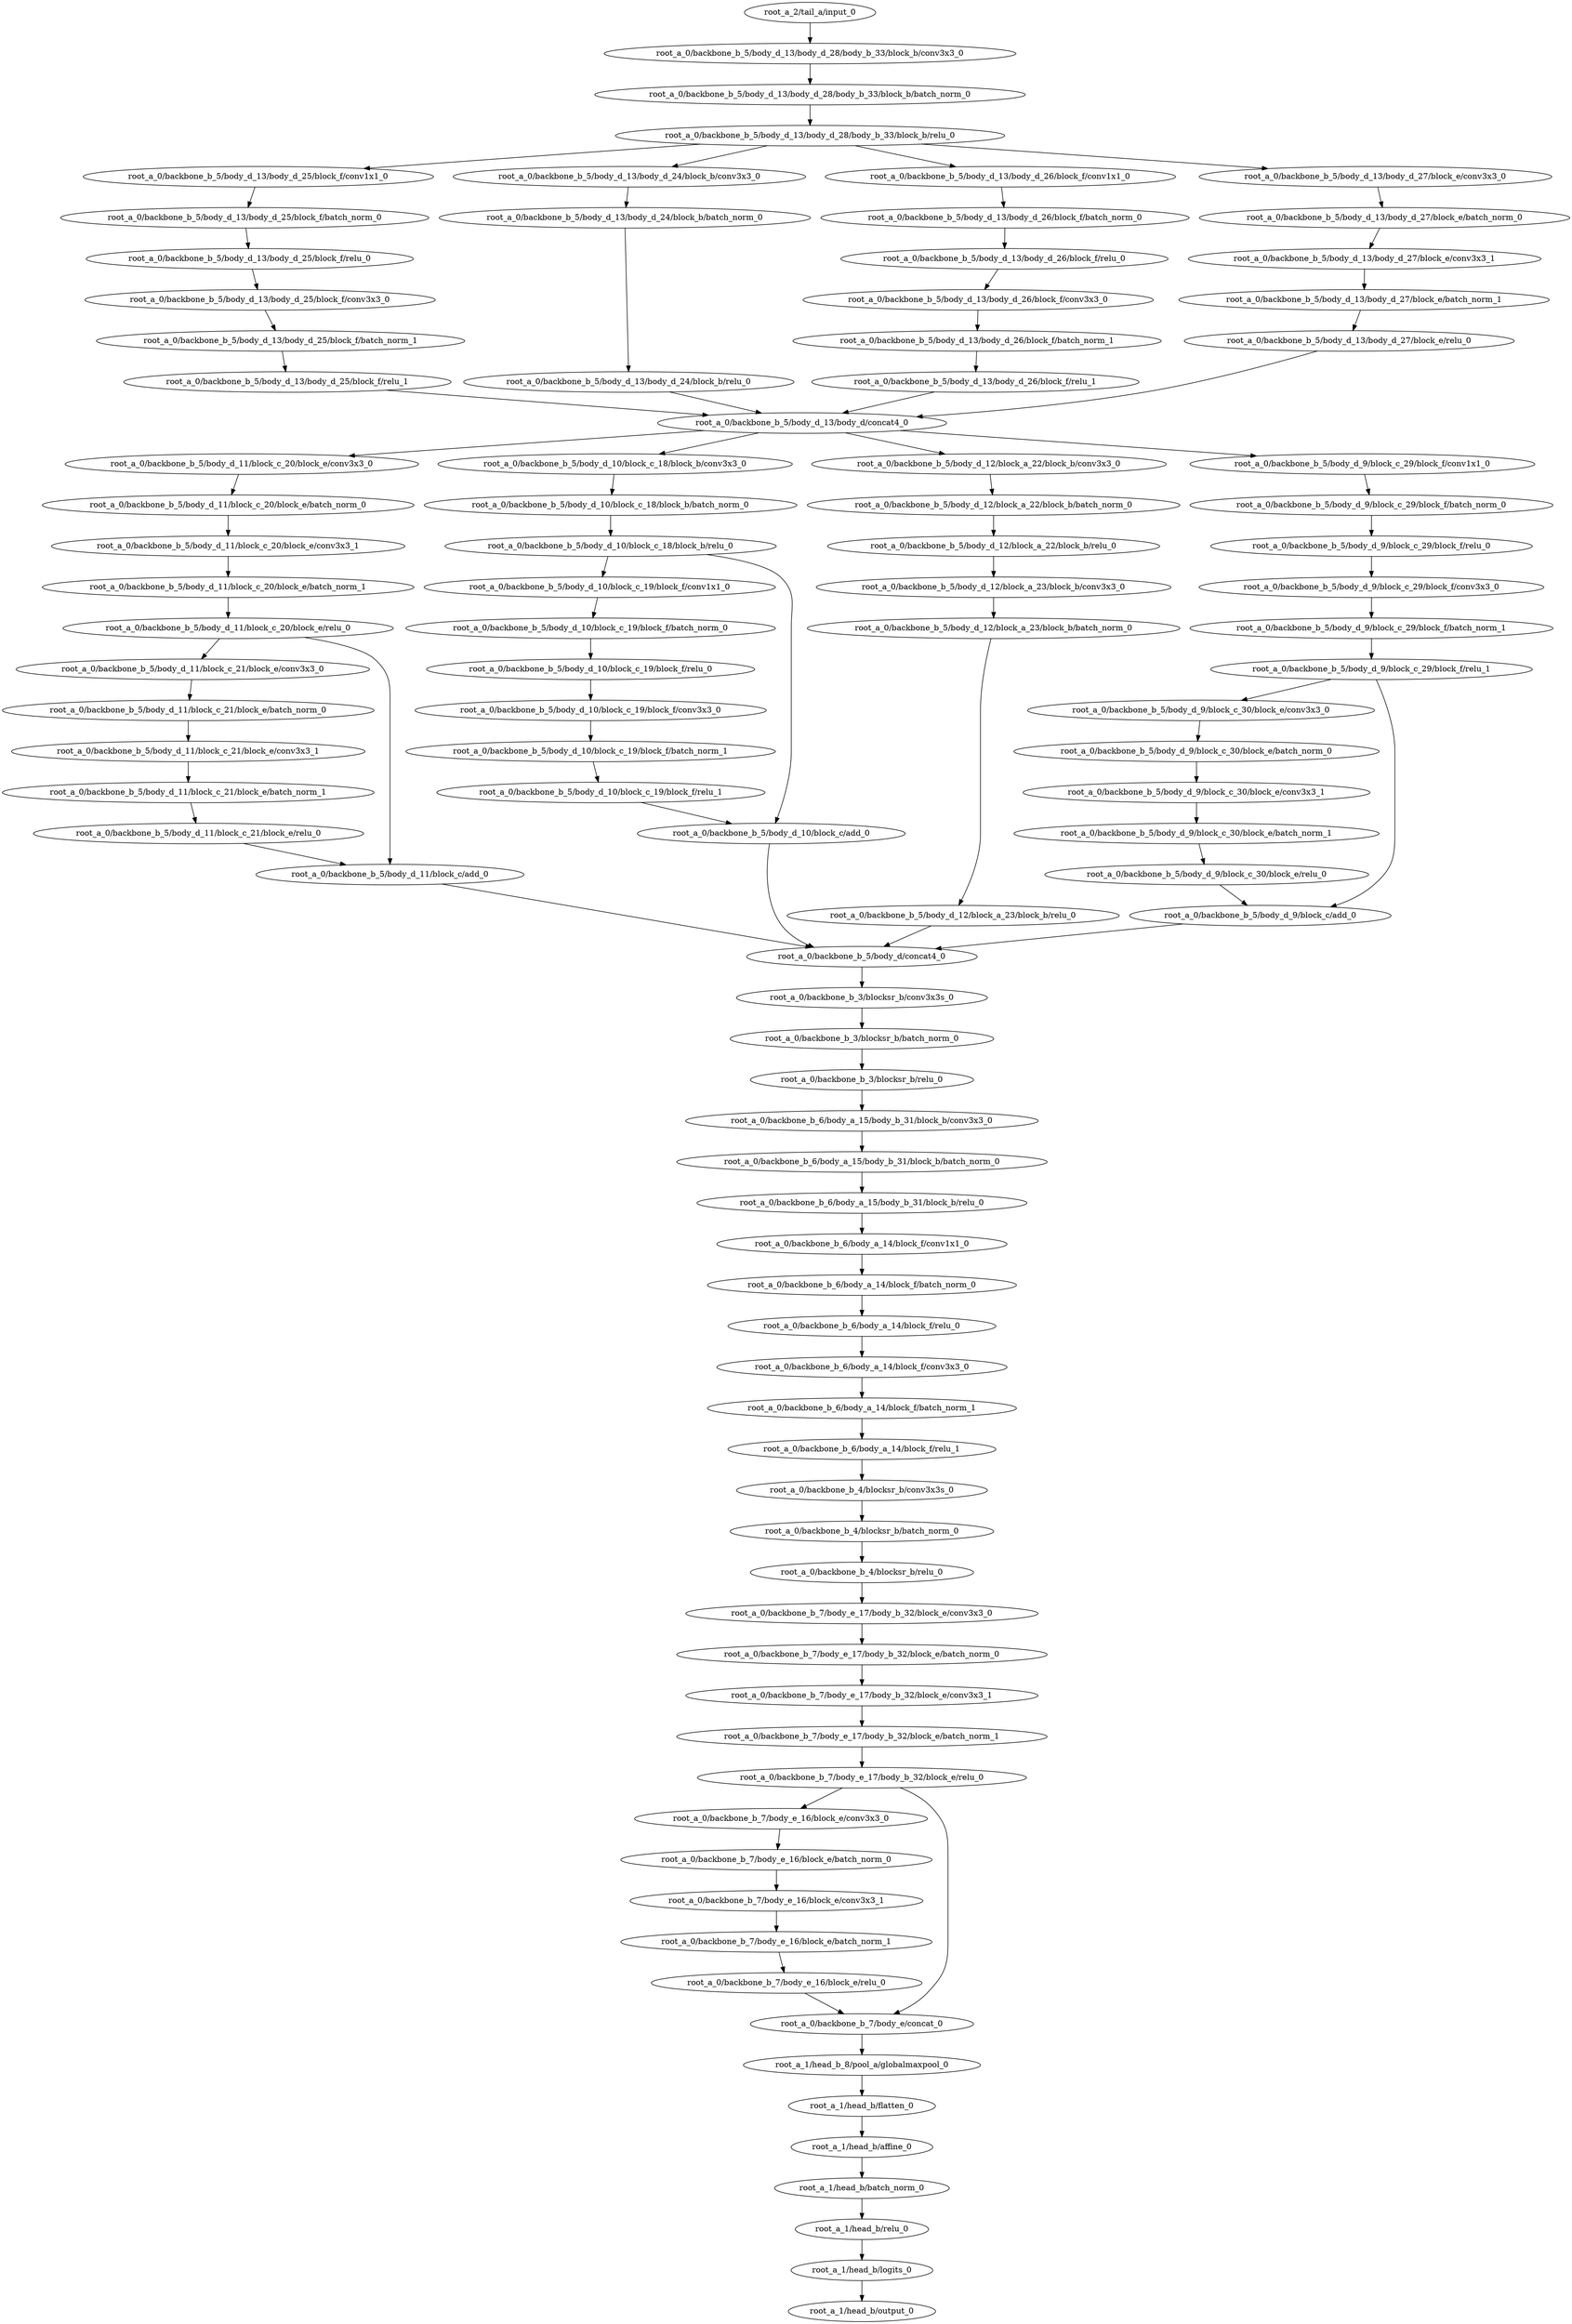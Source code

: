 digraph root_a {
	"root_a_2/tail_a/input_0"
	"root_a_0/backbone_b_5/body_d_13/body_d_28/body_b_33/block_b/conv3x3_0"
	"root_a_0/backbone_b_5/body_d_13/body_d_28/body_b_33/block_b/batch_norm_0"
	"root_a_0/backbone_b_5/body_d_13/body_d_28/body_b_33/block_b/relu_0"
	"root_a_0/backbone_b_5/body_d_13/body_d_25/block_f/conv1x1_0"
	"root_a_0/backbone_b_5/body_d_13/body_d_25/block_f/batch_norm_0"
	"root_a_0/backbone_b_5/body_d_13/body_d_25/block_f/relu_0"
	"root_a_0/backbone_b_5/body_d_13/body_d_25/block_f/conv3x3_0"
	"root_a_0/backbone_b_5/body_d_13/body_d_25/block_f/batch_norm_1"
	"root_a_0/backbone_b_5/body_d_13/body_d_25/block_f/relu_1"
	"root_a_0/backbone_b_5/body_d_13/body_d_24/block_b/conv3x3_0"
	"root_a_0/backbone_b_5/body_d_13/body_d_24/block_b/batch_norm_0"
	"root_a_0/backbone_b_5/body_d_13/body_d_24/block_b/relu_0"
	"root_a_0/backbone_b_5/body_d_13/body_d_26/block_f/conv1x1_0"
	"root_a_0/backbone_b_5/body_d_13/body_d_26/block_f/batch_norm_0"
	"root_a_0/backbone_b_5/body_d_13/body_d_26/block_f/relu_0"
	"root_a_0/backbone_b_5/body_d_13/body_d_26/block_f/conv3x3_0"
	"root_a_0/backbone_b_5/body_d_13/body_d_26/block_f/batch_norm_1"
	"root_a_0/backbone_b_5/body_d_13/body_d_26/block_f/relu_1"
	"root_a_0/backbone_b_5/body_d_13/body_d_27/block_e/conv3x3_0"
	"root_a_0/backbone_b_5/body_d_13/body_d_27/block_e/batch_norm_0"
	"root_a_0/backbone_b_5/body_d_13/body_d_27/block_e/conv3x3_1"
	"root_a_0/backbone_b_5/body_d_13/body_d_27/block_e/batch_norm_1"
	"root_a_0/backbone_b_5/body_d_13/body_d_27/block_e/relu_0"
	"root_a_0/backbone_b_5/body_d_13/body_d/concat4_0"
	"root_a_0/backbone_b_5/body_d_11/block_c_20/block_e/conv3x3_0"
	"root_a_0/backbone_b_5/body_d_11/block_c_20/block_e/batch_norm_0"
	"root_a_0/backbone_b_5/body_d_11/block_c_20/block_e/conv3x3_1"
	"root_a_0/backbone_b_5/body_d_11/block_c_20/block_e/batch_norm_1"
	"root_a_0/backbone_b_5/body_d_11/block_c_20/block_e/relu_0"
	"root_a_0/backbone_b_5/body_d_11/block_c_21/block_e/conv3x3_0"
	"root_a_0/backbone_b_5/body_d_11/block_c_21/block_e/batch_norm_0"
	"root_a_0/backbone_b_5/body_d_11/block_c_21/block_e/conv3x3_1"
	"root_a_0/backbone_b_5/body_d_11/block_c_21/block_e/batch_norm_1"
	"root_a_0/backbone_b_5/body_d_11/block_c_21/block_e/relu_0"
	"root_a_0/backbone_b_5/body_d_11/block_c/add_0"
	"root_a_0/backbone_b_5/body_d_10/block_c_18/block_b/conv3x3_0"
	"root_a_0/backbone_b_5/body_d_10/block_c_18/block_b/batch_norm_0"
	"root_a_0/backbone_b_5/body_d_10/block_c_18/block_b/relu_0"
	"root_a_0/backbone_b_5/body_d_10/block_c_19/block_f/conv1x1_0"
	"root_a_0/backbone_b_5/body_d_10/block_c_19/block_f/batch_norm_0"
	"root_a_0/backbone_b_5/body_d_10/block_c_19/block_f/relu_0"
	"root_a_0/backbone_b_5/body_d_10/block_c_19/block_f/conv3x3_0"
	"root_a_0/backbone_b_5/body_d_10/block_c_19/block_f/batch_norm_1"
	"root_a_0/backbone_b_5/body_d_10/block_c_19/block_f/relu_1"
	"root_a_0/backbone_b_5/body_d_10/block_c/add_0"
	"root_a_0/backbone_b_5/body_d_12/block_a_22/block_b/conv3x3_0"
	"root_a_0/backbone_b_5/body_d_12/block_a_22/block_b/batch_norm_0"
	"root_a_0/backbone_b_5/body_d_12/block_a_22/block_b/relu_0"
	"root_a_0/backbone_b_5/body_d_12/block_a_23/block_b/conv3x3_0"
	"root_a_0/backbone_b_5/body_d_12/block_a_23/block_b/batch_norm_0"
	"root_a_0/backbone_b_5/body_d_12/block_a_23/block_b/relu_0"
	"root_a_0/backbone_b_5/body_d_9/block_c_29/block_f/conv1x1_0"
	"root_a_0/backbone_b_5/body_d_9/block_c_29/block_f/batch_norm_0"
	"root_a_0/backbone_b_5/body_d_9/block_c_29/block_f/relu_0"
	"root_a_0/backbone_b_5/body_d_9/block_c_29/block_f/conv3x3_0"
	"root_a_0/backbone_b_5/body_d_9/block_c_29/block_f/batch_norm_1"
	"root_a_0/backbone_b_5/body_d_9/block_c_29/block_f/relu_1"
	"root_a_0/backbone_b_5/body_d_9/block_c_30/block_e/conv3x3_0"
	"root_a_0/backbone_b_5/body_d_9/block_c_30/block_e/batch_norm_0"
	"root_a_0/backbone_b_5/body_d_9/block_c_30/block_e/conv3x3_1"
	"root_a_0/backbone_b_5/body_d_9/block_c_30/block_e/batch_norm_1"
	"root_a_0/backbone_b_5/body_d_9/block_c_30/block_e/relu_0"
	"root_a_0/backbone_b_5/body_d_9/block_c/add_0"
	"root_a_0/backbone_b_5/body_d/concat4_0"
	"root_a_0/backbone_b_3/blocksr_b/conv3x3s_0"
	"root_a_0/backbone_b_3/blocksr_b/batch_norm_0"
	"root_a_0/backbone_b_3/blocksr_b/relu_0"
	"root_a_0/backbone_b_6/body_a_15/body_b_31/block_b/conv3x3_0"
	"root_a_0/backbone_b_6/body_a_15/body_b_31/block_b/batch_norm_0"
	"root_a_0/backbone_b_6/body_a_15/body_b_31/block_b/relu_0"
	"root_a_0/backbone_b_6/body_a_14/block_f/conv1x1_0"
	"root_a_0/backbone_b_6/body_a_14/block_f/batch_norm_0"
	"root_a_0/backbone_b_6/body_a_14/block_f/relu_0"
	"root_a_0/backbone_b_6/body_a_14/block_f/conv3x3_0"
	"root_a_0/backbone_b_6/body_a_14/block_f/batch_norm_1"
	"root_a_0/backbone_b_6/body_a_14/block_f/relu_1"
	"root_a_0/backbone_b_4/blocksr_b/conv3x3s_0"
	"root_a_0/backbone_b_4/blocksr_b/batch_norm_0"
	"root_a_0/backbone_b_4/blocksr_b/relu_0"
	"root_a_0/backbone_b_7/body_e_17/body_b_32/block_e/conv3x3_0"
	"root_a_0/backbone_b_7/body_e_17/body_b_32/block_e/batch_norm_0"
	"root_a_0/backbone_b_7/body_e_17/body_b_32/block_e/conv3x3_1"
	"root_a_0/backbone_b_7/body_e_17/body_b_32/block_e/batch_norm_1"
	"root_a_0/backbone_b_7/body_e_17/body_b_32/block_e/relu_0"
	"root_a_0/backbone_b_7/body_e_16/block_e/conv3x3_0"
	"root_a_0/backbone_b_7/body_e_16/block_e/batch_norm_0"
	"root_a_0/backbone_b_7/body_e_16/block_e/conv3x3_1"
	"root_a_0/backbone_b_7/body_e_16/block_e/batch_norm_1"
	"root_a_0/backbone_b_7/body_e_16/block_e/relu_0"
	"root_a_0/backbone_b_7/body_e/concat_0"
	"root_a_1/head_b_8/pool_a/globalmaxpool_0"
	"root_a_1/head_b/flatten_0"
	"root_a_1/head_b/affine_0"
	"root_a_1/head_b/batch_norm_0"
	"root_a_1/head_b/relu_0"
	"root_a_1/head_b/logits_0"
	"root_a_1/head_b/output_0"

	"root_a_2/tail_a/input_0" -> "root_a_0/backbone_b_5/body_d_13/body_d_28/body_b_33/block_b/conv3x3_0"
	"root_a_0/backbone_b_5/body_d_13/body_d_28/body_b_33/block_b/conv3x3_0" -> "root_a_0/backbone_b_5/body_d_13/body_d_28/body_b_33/block_b/batch_norm_0"
	"root_a_0/backbone_b_5/body_d_13/body_d_28/body_b_33/block_b/batch_norm_0" -> "root_a_0/backbone_b_5/body_d_13/body_d_28/body_b_33/block_b/relu_0"
	"root_a_0/backbone_b_5/body_d_13/body_d_28/body_b_33/block_b/relu_0" -> "root_a_0/backbone_b_5/body_d_13/body_d_25/block_f/conv1x1_0"
	"root_a_0/backbone_b_5/body_d_13/body_d_25/block_f/conv1x1_0" -> "root_a_0/backbone_b_5/body_d_13/body_d_25/block_f/batch_norm_0"
	"root_a_0/backbone_b_5/body_d_13/body_d_25/block_f/batch_norm_0" -> "root_a_0/backbone_b_5/body_d_13/body_d_25/block_f/relu_0"
	"root_a_0/backbone_b_5/body_d_13/body_d_25/block_f/relu_0" -> "root_a_0/backbone_b_5/body_d_13/body_d_25/block_f/conv3x3_0"
	"root_a_0/backbone_b_5/body_d_13/body_d_25/block_f/conv3x3_0" -> "root_a_0/backbone_b_5/body_d_13/body_d_25/block_f/batch_norm_1"
	"root_a_0/backbone_b_5/body_d_13/body_d_25/block_f/batch_norm_1" -> "root_a_0/backbone_b_5/body_d_13/body_d_25/block_f/relu_1"
	"root_a_0/backbone_b_5/body_d_13/body_d_28/body_b_33/block_b/relu_0" -> "root_a_0/backbone_b_5/body_d_13/body_d_24/block_b/conv3x3_0"
	"root_a_0/backbone_b_5/body_d_13/body_d_24/block_b/conv3x3_0" -> "root_a_0/backbone_b_5/body_d_13/body_d_24/block_b/batch_norm_0"
	"root_a_0/backbone_b_5/body_d_13/body_d_24/block_b/batch_norm_0" -> "root_a_0/backbone_b_5/body_d_13/body_d_24/block_b/relu_0"
	"root_a_0/backbone_b_5/body_d_13/body_d_28/body_b_33/block_b/relu_0" -> "root_a_0/backbone_b_5/body_d_13/body_d_26/block_f/conv1x1_0"
	"root_a_0/backbone_b_5/body_d_13/body_d_26/block_f/conv1x1_0" -> "root_a_0/backbone_b_5/body_d_13/body_d_26/block_f/batch_norm_0"
	"root_a_0/backbone_b_5/body_d_13/body_d_26/block_f/batch_norm_0" -> "root_a_0/backbone_b_5/body_d_13/body_d_26/block_f/relu_0"
	"root_a_0/backbone_b_5/body_d_13/body_d_26/block_f/relu_0" -> "root_a_0/backbone_b_5/body_d_13/body_d_26/block_f/conv3x3_0"
	"root_a_0/backbone_b_5/body_d_13/body_d_26/block_f/conv3x3_0" -> "root_a_0/backbone_b_5/body_d_13/body_d_26/block_f/batch_norm_1"
	"root_a_0/backbone_b_5/body_d_13/body_d_26/block_f/batch_norm_1" -> "root_a_0/backbone_b_5/body_d_13/body_d_26/block_f/relu_1"
	"root_a_0/backbone_b_5/body_d_13/body_d_28/body_b_33/block_b/relu_0" -> "root_a_0/backbone_b_5/body_d_13/body_d_27/block_e/conv3x3_0"
	"root_a_0/backbone_b_5/body_d_13/body_d_27/block_e/conv3x3_0" -> "root_a_0/backbone_b_5/body_d_13/body_d_27/block_e/batch_norm_0"
	"root_a_0/backbone_b_5/body_d_13/body_d_27/block_e/batch_norm_0" -> "root_a_0/backbone_b_5/body_d_13/body_d_27/block_e/conv3x3_1"
	"root_a_0/backbone_b_5/body_d_13/body_d_27/block_e/conv3x3_1" -> "root_a_0/backbone_b_5/body_d_13/body_d_27/block_e/batch_norm_1"
	"root_a_0/backbone_b_5/body_d_13/body_d_27/block_e/batch_norm_1" -> "root_a_0/backbone_b_5/body_d_13/body_d_27/block_e/relu_0"
	"root_a_0/backbone_b_5/body_d_13/body_d_25/block_f/relu_1" -> "root_a_0/backbone_b_5/body_d_13/body_d/concat4_0"
	"root_a_0/backbone_b_5/body_d_13/body_d_24/block_b/relu_0" -> "root_a_0/backbone_b_5/body_d_13/body_d/concat4_0"
	"root_a_0/backbone_b_5/body_d_13/body_d_26/block_f/relu_1" -> "root_a_0/backbone_b_5/body_d_13/body_d/concat4_0"
	"root_a_0/backbone_b_5/body_d_13/body_d_27/block_e/relu_0" -> "root_a_0/backbone_b_5/body_d_13/body_d/concat4_0"
	"root_a_0/backbone_b_5/body_d_13/body_d/concat4_0" -> "root_a_0/backbone_b_5/body_d_11/block_c_20/block_e/conv3x3_0"
	"root_a_0/backbone_b_5/body_d_11/block_c_20/block_e/conv3x3_0" -> "root_a_0/backbone_b_5/body_d_11/block_c_20/block_e/batch_norm_0"
	"root_a_0/backbone_b_5/body_d_11/block_c_20/block_e/batch_norm_0" -> "root_a_0/backbone_b_5/body_d_11/block_c_20/block_e/conv3x3_1"
	"root_a_0/backbone_b_5/body_d_11/block_c_20/block_e/conv3x3_1" -> "root_a_0/backbone_b_5/body_d_11/block_c_20/block_e/batch_norm_1"
	"root_a_0/backbone_b_5/body_d_11/block_c_20/block_e/batch_norm_1" -> "root_a_0/backbone_b_5/body_d_11/block_c_20/block_e/relu_0"
	"root_a_0/backbone_b_5/body_d_11/block_c_20/block_e/relu_0" -> "root_a_0/backbone_b_5/body_d_11/block_c_21/block_e/conv3x3_0"
	"root_a_0/backbone_b_5/body_d_11/block_c_21/block_e/conv3x3_0" -> "root_a_0/backbone_b_5/body_d_11/block_c_21/block_e/batch_norm_0"
	"root_a_0/backbone_b_5/body_d_11/block_c_21/block_e/batch_norm_0" -> "root_a_0/backbone_b_5/body_d_11/block_c_21/block_e/conv3x3_1"
	"root_a_0/backbone_b_5/body_d_11/block_c_21/block_e/conv3x3_1" -> "root_a_0/backbone_b_5/body_d_11/block_c_21/block_e/batch_norm_1"
	"root_a_0/backbone_b_5/body_d_11/block_c_21/block_e/batch_norm_1" -> "root_a_0/backbone_b_5/body_d_11/block_c_21/block_e/relu_0"
	"root_a_0/backbone_b_5/body_d_11/block_c_20/block_e/relu_0" -> "root_a_0/backbone_b_5/body_d_11/block_c/add_0"
	"root_a_0/backbone_b_5/body_d_11/block_c_21/block_e/relu_0" -> "root_a_0/backbone_b_5/body_d_11/block_c/add_0"
	"root_a_0/backbone_b_5/body_d_13/body_d/concat4_0" -> "root_a_0/backbone_b_5/body_d_10/block_c_18/block_b/conv3x3_0"
	"root_a_0/backbone_b_5/body_d_10/block_c_18/block_b/conv3x3_0" -> "root_a_0/backbone_b_5/body_d_10/block_c_18/block_b/batch_norm_0"
	"root_a_0/backbone_b_5/body_d_10/block_c_18/block_b/batch_norm_0" -> "root_a_0/backbone_b_5/body_d_10/block_c_18/block_b/relu_0"
	"root_a_0/backbone_b_5/body_d_10/block_c_18/block_b/relu_0" -> "root_a_0/backbone_b_5/body_d_10/block_c_19/block_f/conv1x1_0"
	"root_a_0/backbone_b_5/body_d_10/block_c_19/block_f/conv1x1_0" -> "root_a_0/backbone_b_5/body_d_10/block_c_19/block_f/batch_norm_0"
	"root_a_0/backbone_b_5/body_d_10/block_c_19/block_f/batch_norm_0" -> "root_a_0/backbone_b_5/body_d_10/block_c_19/block_f/relu_0"
	"root_a_0/backbone_b_5/body_d_10/block_c_19/block_f/relu_0" -> "root_a_0/backbone_b_5/body_d_10/block_c_19/block_f/conv3x3_0"
	"root_a_0/backbone_b_5/body_d_10/block_c_19/block_f/conv3x3_0" -> "root_a_0/backbone_b_5/body_d_10/block_c_19/block_f/batch_norm_1"
	"root_a_0/backbone_b_5/body_d_10/block_c_19/block_f/batch_norm_1" -> "root_a_0/backbone_b_5/body_d_10/block_c_19/block_f/relu_1"
	"root_a_0/backbone_b_5/body_d_10/block_c_18/block_b/relu_0" -> "root_a_0/backbone_b_5/body_d_10/block_c/add_0"
	"root_a_0/backbone_b_5/body_d_10/block_c_19/block_f/relu_1" -> "root_a_0/backbone_b_5/body_d_10/block_c/add_0"
	"root_a_0/backbone_b_5/body_d_13/body_d/concat4_0" -> "root_a_0/backbone_b_5/body_d_12/block_a_22/block_b/conv3x3_0"
	"root_a_0/backbone_b_5/body_d_12/block_a_22/block_b/conv3x3_0" -> "root_a_0/backbone_b_5/body_d_12/block_a_22/block_b/batch_norm_0"
	"root_a_0/backbone_b_5/body_d_12/block_a_22/block_b/batch_norm_0" -> "root_a_0/backbone_b_5/body_d_12/block_a_22/block_b/relu_0"
	"root_a_0/backbone_b_5/body_d_12/block_a_22/block_b/relu_0" -> "root_a_0/backbone_b_5/body_d_12/block_a_23/block_b/conv3x3_0"
	"root_a_0/backbone_b_5/body_d_12/block_a_23/block_b/conv3x3_0" -> "root_a_0/backbone_b_5/body_d_12/block_a_23/block_b/batch_norm_0"
	"root_a_0/backbone_b_5/body_d_12/block_a_23/block_b/batch_norm_0" -> "root_a_0/backbone_b_5/body_d_12/block_a_23/block_b/relu_0"
	"root_a_0/backbone_b_5/body_d_13/body_d/concat4_0" -> "root_a_0/backbone_b_5/body_d_9/block_c_29/block_f/conv1x1_0"
	"root_a_0/backbone_b_5/body_d_9/block_c_29/block_f/conv1x1_0" -> "root_a_0/backbone_b_5/body_d_9/block_c_29/block_f/batch_norm_0"
	"root_a_0/backbone_b_5/body_d_9/block_c_29/block_f/batch_norm_0" -> "root_a_0/backbone_b_5/body_d_9/block_c_29/block_f/relu_0"
	"root_a_0/backbone_b_5/body_d_9/block_c_29/block_f/relu_0" -> "root_a_0/backbone_b_5/body_d_9/block_c_29/block_f/conv3x3_0"
	"root_a_0/backbone_b_5/body_d_9/block_c_29/block_f/conv3x3_0" -> "root_a_0/backbone_b_5/body_d_9/block_c_29/block_f/batch_norm_1"
	"root_a_0/backbone_b_5/body_d_9/block_c_29/block_f/batch_norm_1" -> "root_a_0/backbone_b_5/body_d_9/block_c_29/block_f/relu_1"
	"root_a_0/backbone_b_5/body_d_9/block_c_29/block_f/relu_1" -> "root_a_0/backbone_b_5/body_d_9/block_c_30/block_e/conv3x3_0"
	"root_a_0/backbone_b_5/body_d_9/block_c_30/block_e/conv3x3_0" -> "root_a_0/backbone_b_5/body_d_9/block_c_30/block_e/batch_norm_0"
	"root_a_0/backbone_b_5/body_d_9/block_c_30/block_e/batch_norm_0" -> "root_a_0/backbone_b_5/body_d_9/block_c_30/block_e/conv3x3_1"
	"root_a_0/backbone_b_5/body_d_9/block_c_30/block_e/conv3x3_1" -> "root_a_0/backbone_b_5/body_d_9/block_c_30/block_e/batch_norm_1"
	"root_a_0/backbone_b_5/body_d_9/block_c_30/block_e/batch_norm_1" -> "root_a_0/backbone_b_5/body_d_9/block_c_30/block_e/relu_0"
	"root_a_0/backbone_b_5/body_d_9/block_c_30/block_e/relu_0" -> "root_a_0/backbone_b_5/body_d_9/block_c/add_0"
	"root_a_0/backbone_b_5/body_d_9/block_c_29/block_f/relu_1" -> "root_a_0/backbone_b_5/body_d_9/block_c/add_0"
	"root_a_0/backbone_b_5/body_d_11/block_c/add_0" -> "root_a_0/backbone_b_5/body_d/concat4_0"
	"root_a_0/backbone_b_5/body_d_10/block_c/add_0" -> "root_a_0/backbone_b_5/body_d/concat4_0"
	"root_a_0/backbone_b_5/body_d_12/block_a_23/block_b/relu_0" -> "root_a_0/backbone_b_5/body_d/concat4_0"
	"root_a_0/backbone_b_5/body_d_9/block_c/add_0" -> "root_a_0/backbone_b_5/body_d/concat4_0"
	"root_a_0/backbone_b_5/body_d/concat4_0" -> "root_a_0/backbone_b_3/blocksr_b/conv3x3s_0"
	"root_a_0/backbone_b_3/blocksr_b/conv3x3s_0" -> "root_a_0/backbone_b_3/blocksr_b/batch_norm_0"
	"root_a_0/backbone_b_3/blocksr_b/batch_norm_0" -> "root_a_0/backbone_b_3/blocksr_b/relu_0"
	"root_a_0/backbone_b_3/blocksr_b/relu_0" -> "root_a_0/backbone_b_6/body_a_15/body_b_31/block_b/conv3x3_0"
	"root_a_0/backbone_b_6/body_a_15/body_b_31/block_b/conv3x3_0" -> "root_a_0/backbone_b_6/body_a_15/body_b_31/block_b/batch_norm_0"
	"root_a_0/backbone_b_6/body_a_15/body_b_31/block_b/batch_norm_0" -> "root_a_0/backbone_b_6/body_a_15/body_b_31/block_b/relu_0"
	"root_a_0/backbone_b_6/body_a_15/body_b_31/block_b/relu_0" -> "root_a_0/backbone_b_6/body_a_14/block_f/conv1x1_0"
	"root_a_0/backbone_b_6/body_a_14/block_f/conv1x1_0" -> "root_a_0/backbone_b_6/body_a_14/block_f/batch_norm_0"
	"root_a_0/backbone_b_6/body_a_14/block_f/batch_norm_0" -> "root_a_0/backbone_b_6/body_a_14/block_f/relu_0"
	"root_a_0/backbone_b_6/body_a_14/block_f/relu_0" -> "root_a_0/backbone_b_6/body_a_14/block_f/conv3x3_0"
	"root_a_0/backbone_b_6/body_a_14/block_f/conv3x3_0" -> "root_a_0/backbone_b_6/body_a_14/block_f/batch_norm_1"
	"root_a_0/backbone_b_6/body_a_14/block_f/batch_norm_1" -> "root_a_0/backbone_b_6/body_a_14/block_f/relu_1"
	"root_a_0/backbone_b_6/body_a_14/block_f/relu_1" -> "root_a_0/backbone_b_4/blocksr_b/conv3x3s_0"
	"root_a_0/backbone_b_4/blocksr_b/conv3x3s_0" -> "root_a_0/backbone_b_4/blocksr_b/batch_norm_0"
	"root_a_0/backbone_b_4/blocksr_b/batch_norm_0" -> "root_a_0/backbone_b_4/blocksr_b/relu_0"
	"root_a_0/backbone_b_4/blocksr_b/relu_0" -> "root_a_0/backbone_b_7/body_e_17/body_b_32/block_e/conv3x3_0"
	"root_a_0/backbone_b_7/body_e_17/body_b_32/block_e/conv3x3_0" -> "root_a_0/backbone_b_7/body_e_17/body_b_32/block_e/batch_norm_0"
	"root_a_0/backbone_b_7/body_e_17/body_b_32/block_e/batch_norm_0" -> "root_a_0/backbone_b_7/body_e_17/body_b_32/block_e/conv3x3_1"
	"root_a_0/backbone_b_7/body_e_17/body_b_32/block_e/conv3x3_1" -> "root_a_0/backbone_b_7/body_e_17/body_b_32/block_e/batch_norm_1"
	"root_a_0/backbone_b_7/body_e_17/body_b_32/block_e/batch_norm_1" -> "root_a_0/backbone_b_7/body_e_17/body_b_32/block_e/relu_0"
	"root_a_0/backbone_b_7/body_e_17/body_b_32/block_e/relu_0" -> "root_a_0/backbone_b_7/body_e_16/block_e/conv3x3_0"
	"root_a_0/backbone_b_7/body_e_16/block_e/conv3x3_0" -> "root_a_0/backbone_b_7/body_e_16/block_e/batch_norm_0"
	"root_a_0/backbone_b_7/body_e_16/block_e/batch_norm_0" -> "root_a_0/backbone_b_7/body_e_16/block_e/conv3x3_1"
	"root_a_0/backbone_b_7/body_e_16/block_e/conv3x3_1" -> "root_a_0/backbone_b_7/body_e_16/block_e/batch_norm_1"
	"root_a_0/backbone_b_7/body_e_16/block_e/batch_norm_1" -> "root_a_0/backbone_b_7/body_e_16/block_e/relu_0"
	"root_a_0/backbone_b_7/body_e_16/block_e/relu_0" -> "root_a_0/backbone_b_7/body_e/concat_0"
	"root_a_0/backbone_b_7/body_e_17/body_b_32/block_e/relu_0" -> "root_a_0/backbone_b_7/body_e/concat_0"
	"root_a_0/backbone_b_7/body_e/concat_0" -> "root_a_1/head_b_8/pool_a/globalmaxpool_0"
	"root_a_1/head_b_8/pool_a/globalmaxpool_0" -> "root_a_1/head_b/flatten_0"
	"root_a_1/head_b/flatten_0" -> "root_a_1/head_b/affine_0"
	"root_a_1/head_b/affine_0" -> "root_a_1/head_b/batch_norm_0"
	"root_a_1/head_b/batch_norm_0" -> "root_a_1/head_b/relu_0"
	"root_a_1/head_b/relu_0" -> "root_a_1/head_b/logits_0"
	"root_a_1/head_b/logits_0" -> "root_a_1/head_b/output_0"

}